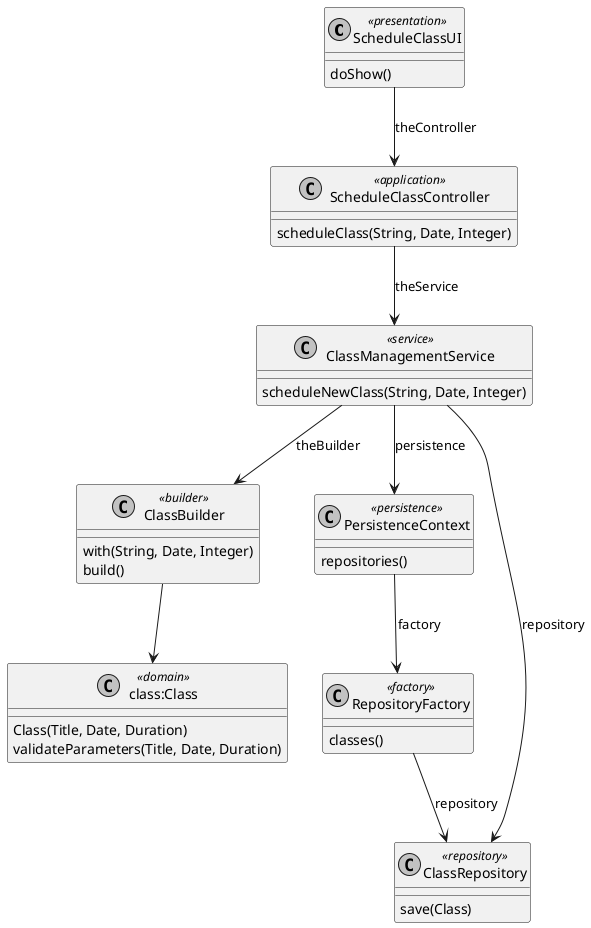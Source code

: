 @startuml

skinparam monochrome true
skinparam packageStyle rect
skinparam defaultFontName FG Virgil
skinparam shadowing false

class ScheduleClassUI <<presentation>> {
    doShow()
}
class ScheduleClassController <<application>> {
    scheduleClass(String, Date, Integer)
}

class ClassManagementService <<service>> {
    scheduleNewClass(String, Date, Integer)
}

class ClassBuilder <<builder>> {
    with(String, Date, Integer)
    build()
}
class "class:Class" <<domain>> {
    Class(Title, Date, Duration)
    validateParameters(Title, Date, Duration)
}
class PersistenceContext <<persistence>> {
    repositories()
}
class RepositoryFactory <<factory>> {
    classes()
}
class ClassRepository <<repository>> {
    save(Class)
}

ScheduleClassUI --> ScheduleClassController : theController
ScheduleClassController --> ClassManagementService : theService
ClassManagementService --> ClassBuilder : theBuilder
ClassBuilder --> "class:Class"
ClassManagementService --> PersistenceContext : persistence
PersistenceContext --> RepositoryFactory : factory
RepositoryFactory --> ClassRepository : repository
ClassManagementService --> ClassRepository : repository

@enduml